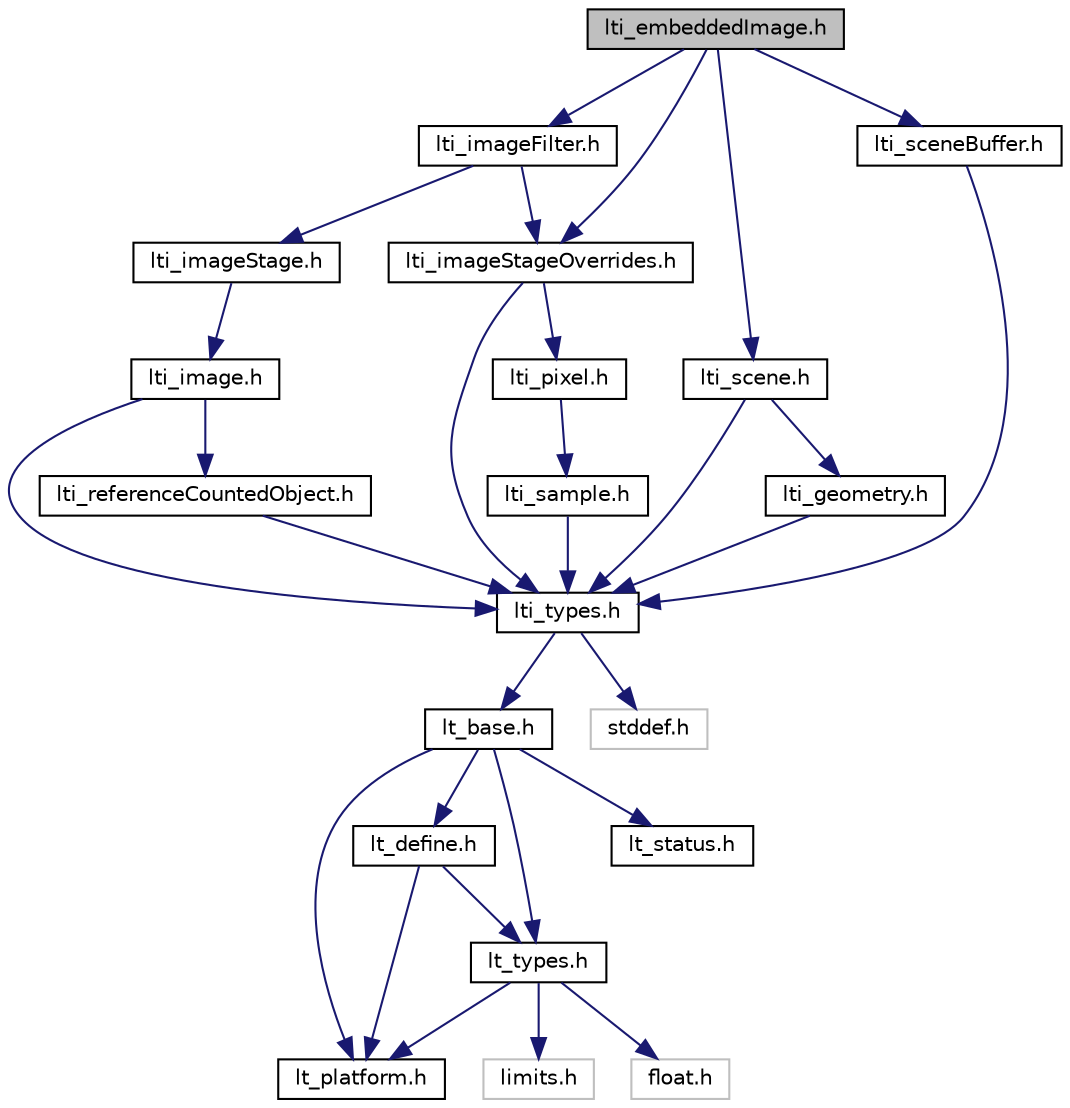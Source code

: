 digraph "lti_embeddedImage.h"
{
  bgcolor="transparent";
  edge [fontname="Helvetica",fontsize="10",labelfontname="Helvetica",labelfontsize="10"];
  node [fontname="Helvetica",fontsize="10",shape=record];
  Node1 [label="lti_embeddedImage.h",height=0.2,width=0.4,color="black", fillcolor="grey75", style="filled" fontcolor="black"];
  Node1 -> Node2 [color="midnightblue",fontsize="10",style="solid",fontname="Helvetica"];
  Node2 [label="lti_imageFilter.h",height=0.2,width=0.4,color="black",URL="$a00179.html"];
  Node2 -> Node3 [color="midnightblue",fontsize="10",style="solid",fontname="Helvetica"];
  Node3 [label="lti_imageStage.h",height=0.2,width=0.4,color="black",URL="$a00181.html"];
  Node3 -> Node4 [color="midnightblue",fontsize="10",style="solid",fontname="Helvetica"];
  Node4 [label="lti_image.h",height=0.2,width=0.4,color="black",URL="$a00178.html"];
  Node4 -> Node5 [color="midnightblue",fontsize="10",style="solid",fontname="Helvetica"];
  Node5 [label="lti_types.h",height=0.2,width=0.4,color="black",URL="$a00209.html",tooltip="This file contains a number of enums, typedefs, etc, that are used throughout the MrSID SDK..."];
  Node5 -> Node6 [color="midnightblue",fontsize="10",style="solid",fontname="Helvetica"];
  Node6 [label="lt_base.h",height=0.2,width=0.4,color="black",URL="$a00140.html",tooltip="Include file for all LizardTech sources. "];
  Node6 -> Node7 [color="midnightblue",fontsize="10",style="solid",fontname="Helvetica"];
  Node7 [label="lt_platform.h",height=0.2,width=0.4,color="black",URL="$a00156.html",tooltip="Preprocessor symbols for canonical identification of OS, architecture, and compiler. "];
  Node6 -> Node8 [color="midnightblue",fontsize="10",style="solid",fontname="Helvetica"];
  Node8 [label="lt_define.h",height=0.2,width=0.4,color="black",URL="$a00142.html",tooltip="Preprocessor definitions used throughout LizardTech sources. "];
  Node8 -> Node7 [color="midnightblue",fontsize="10",style="solid",fontname="Helvetica"];
  Node8 -> Node9 [color="midnightblue",fontsize="10",style="solid",fontname="Helvetica"];
  Node9 [label="lt_types.h",height=0.2,width=0.4,color="black",URL="$a00159.html",tooltip="Declaration of standard types and limits in a C-interface. "];
  Node9 -> Node10 [color="midnightblue",fontsize="10",style="solid",fontname="Helvetica"];
  Node10 [label="limits.h",height=0.2,width=0.4,color="grey75"];
  Node9 -> Node11 [color="midnightblue",fontsize="10",style="solid",fontname="Helvetica"];
  Node11 [label="float.h",height=0.2,width=0.4,color="grey75"];
  Node9 -> Node7 [color="midnightblue",fontsize="10",style="solid",fontname="Helvetica"];
  Node6 -> Node9 [color="midnightblue",fontsize="10",style="solid",fontname="Helvetica"];
  Node6 -> Node12 [color="midnightblue",fontsize="10",style="solid",fontname="Helvetica"];
  Node12 [label="lt_status.h",height=0.2,width=0.4,color="black",URL="$a00157.html",tooltip="Declaration of the LT_STATUS type and some commonly used status codes. "];
  Node5 -> Node13 [color="midnightblue",fontsize="10",style="solid",fontname="Helvetica"];
  Node13 [label="stddef.h",height=0.2,width=0.4,color="grey75"];
  Node4 -> Node14 [color="midnightblue",fontsize="10",style="solid",fontname="Helvetica"];
  Node14 [label="lti_referenceCountedObject.h",height=0.2,width=0.4,color="black",URL="$a00203.html"];
  Node14 -> Node5 [color="midnightblue",fontsize="10",style="solid",fontname="Helvetica"];
  Node2 -> Node15 [color="midnightblue",fontsize="10",style="solid",fontname="Helvetica"];
  Node15 [label="lti_imageStageOverrides.h",height=0.2,width=0.4,color="black",URL="$a00183.html"];
  Node15 -> Node5 [color="midnightblue",fontsize="10",style="solid",fontname="Helvetica"];
  Node15 -> Node16 [color="midnightblue",fontsize="10",style="solid",fontname="Helvetica"];
  Node16 [label="lti_pixel.h",height=0.2,width=0.4,color="black",URL="$a00199.html"];
  Node16 -> Node17 [color="midnightblue",fontsize="10",style="solid",fontname="Helvetica"];
  Node17 [label="lti_sample.h",height=0.2,width=0.4,color="black",URL="$a00204.html"];
  Node17 -> Node5 [color="midnightblue",fontsize="10",style="solid",fontname="Helvetica"];
  Node1 -> Node15 [color="midnightblue",fontsize="10",style="solid",fontname="Helvetica"];
  Node1 -> Node18 [color="midnightblue",fontsize="10",style="solid",fontname="Helvetica"];
  Node18 [label="lti_scene.h",height=0.2,width=0.4,color="black",URL="$a00205.html"];
  Node18 -> Node5 [color="midnightblue",fontsize="10",style="solid",fontname="Helvetica"];
  Node18 -> Node19 [color="midnightblue",fontsize="10",style="solid",fontname="Helvetica"];
  Node19 [label="lti_geometry.h",height=0.2,width=0.4,color="black",URL="$a00177.html"];
  Node19 -> Node5 [color="midnightblue",fontsize="10",style="solid",fontname="Helvetica"];
  Node1 -> Node20 [color="midnightblue",fontsize="10",style="solid",fontname="Helvetica"];
  Node20 [label="lti_sceneBuffer.h",height=0.2,width=0.4,color="black",URL="$a00206.html"];
  Node20 -> Node5 [color="midnightblue",fontsize="10",style="solid",fontname="Helvetica"];
}
